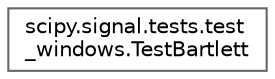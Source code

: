 digraph "Graphical Class Hierarchy"
{
 // LATEX_PDF_SIZE
  bgcolor="transparent";
  edge [fontname=Helvetica,fontsize=10,labelfontname=Helvetica,labelfontsize=10];
  node [fontname=Helvetica,fontsize=10,shape=box,height=0.2,width=0.4];
  rankdir="LR";
  Node0 [id="Node000000",label="scipy.signal.tests.test\l_windows.TestBartlett",height=0.2,width=0.4,color="grey40", fillcolor="white", style="filled",URL="$d1/ddc/classscipy_1_1signal_1_1tests_1_1test__windows_1_1TestBartlett.html",tooltip=" "];
}
